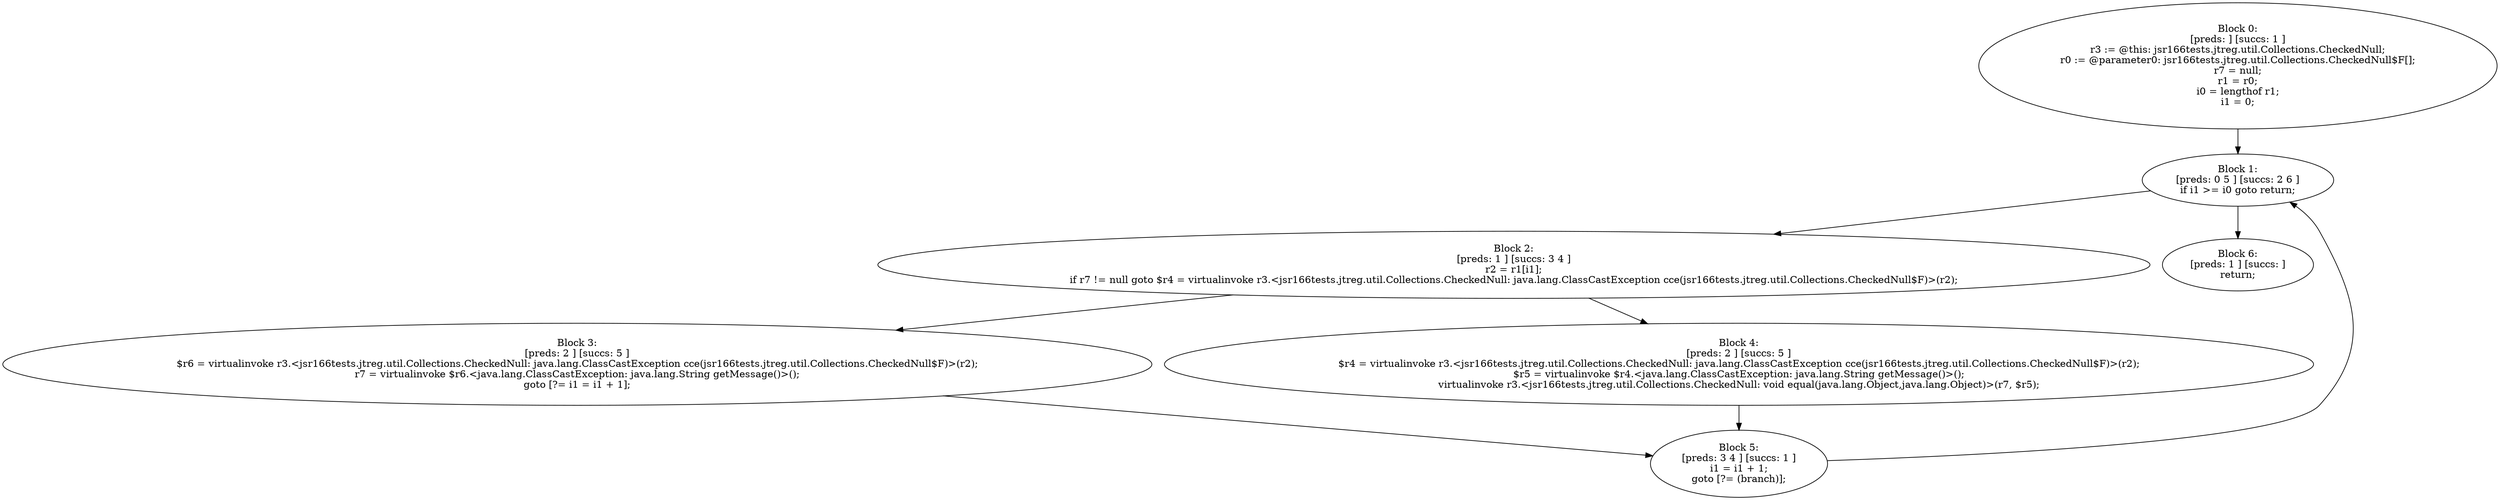 digraph "unitGraph" {
    "Block 0:
[preds: ] [succs: 1 ]
r3 := @this: jsr166tests.jtreg.util.Collections.CheckedNull;
r0 := @parameter0: jsr166tests.jtreg.util.Collections.CheckedNull$F[];
r7 = null;
r1 = r0;
i0 = lengthof r1;
i1 = 0;
"
    "Block 1:
[preds: 0 5 ] [succs: 2 6 ]
if i1 >= i0 goto return;
"
    "Block 2:
[preds: 1 ] [succs: 3 4 ]
r2 = r1[i1];
if r7 != null goto $r4 = virtualinvoke r3.<jsr166tests.jtreg.util.Collections.CheckedNull: java.lang.ClassCastException cce(jsr166tests.jtreg.util.Collections.CheckedNull$F)>(r2);
"
    "Block 3:
[preds: 2 ] [succs: 5 ]
$r6 = virtualinvoke r3.<jsr166tests.jtreg.util.Collections.CheckedNull: java.lang.ClassCastException cce(jsr166tests.jtreg.util.Collections.CheckedNull$F)>(r2);
r7 = virtualinvoke $r6.<java.lang.ClassCastException: java.lang.String getMessage()>();
goto [?= i1 = i1 + 1];
"
    "Block 4:
[preds: 2 ] [succs: 5 ]
$r4 = virtualinvoke r3.<jsr166tests.jtreg.util.Collections.CheckedNull: java.lang.ClassCastException cce(jsr166tests.jtreg.util.Collections.CheckedNull$F)>(r2);
$r5 = virtualinvoke $r4.<java.lang.ClassCastException: java.lang.String getMessage()>();
virtualinvoke r3.<jsr166tests.jtreg.util.Collections.CheckedNull: void equal(java.lang.Object,java.lang.Object)>(r7, $r5);
"
    "Block 5:
[preds: 3 4 ] [succs: 1 ]
i1 = i1 + 1;
goto [?= (branch)];
"
    "Block 6:
[preds: 1 ] [succs: ]
return;
"
    "Block 0:
[preds: ] [succs: 1 ]
r3 := @this: jsr166tests.jtreg.util.Collections.CheckedNull;
r0 := @parameter0: jsr166tests.jtreg.util.Collections.CheckedNull$F[];
r7 = null;
r1 = r0;
i0 = lengthof r1;
i1 = 0;
"->"Block 1:
[preds: 0 5 ] [succs: 2 6 ]
if i1 >= i0 goto return;
";
    "Block 1:
[preds: 0 5 ] [succs: 2 6 ]
if i1 >= i0 goto return;
"->"Block 2:
[preds: 1 ] [succs: 3 4 ]
r2 = r1[i1];
if r7 != null goto $r4 = virtualinvoke r3.<jsr166tests.jtreg.util.Collections.CheckedNull: java.lang.ClassCastException cce(jsr166tests.jtreg.util.Collections.CheckedNull$F)>(r2);
";
    "Block 1:
[preds: 0 5 ] [succs: 2 6 ]
if i1 >= i0 goto return;
"->"Block 6:
[preds: 1 ] [succs: ]
return;
";
    "Block 2:
[preds: 1 ] [succs: 3 4 ]
r2 = r1[i1];
if r7 != null goto $r4 = virtualinvoke r3.<jsr166tests.jtreg.util.Collections.CheckedNull: java.lang.ClassCastException cce(jsr166tests.jtreg.util.Collections.CheckedNull$F)>(r2);
"->"Block 3:
[preds: 2 ] [succs: 5 ]
$r6 = virtualinvoke r3.<jsr166tests.jtreg.util.Collections.CheckedNull: java.lang.ClassCastException cce(jsr166tests.jtreg.util.Collections.CheckedNull$F)>(r2);
r7 = virtualinvoke $r6.<java.lang.ClassCastException: java.lang.String getMessage()>();
goto [?= i1 = i1 + 1];
";
    "Block 2:
[preds: 1 ] [succs: 3 4 ]
r2 = r1[i1];
if r7 != null goto $r4 = virtualinvoke r3.<jsr166tests.jtreg.util.Collections.CheckedNull: java.lang.ClassCastException cce(jsr166tests.jtreg.util.Collections.CheckedNull$F)>(r2);
"->"Block 4:
[preds: 2 ] [succs: 5 ]
$r4 = virtualinvoke r3.<jsr166tests.jtreg.util.Collections.CheckedNull: java.lang.ClassCastException cce(jsr166tests.jtreg.util.Collections.CheckedNull$F)>(r2);
$r5 = virtualinvoke $r4.<java.lang.ClassCastException: java.lang.String getMessage()>();
virtualinvoke r3.<jsr166tests.jtreg.util.Collections.CheckedNull: void equal(java.lang.Object,java.lang.Object)>(r7, $r5);
";
    "Block 3:
[preds: 2 ] [succs: 5 ]
$r6 = virtualinvoke r3.<jsr166tests.jtreg.util.Collections.CheckedNull: java.lang.ClassCastException cce(jsr166tests.jtreg.util.Collections.CheckedNull$F)>(r2);
r7 = virtualinvoke $r6.<java.lang.ClassCastException: java.lang.String getMessage()>();
goto [?= i1 = i1 + 1];
"->"Block 5:
[preds: 3 4 ] [succs: 1 ]
i1 = i1 + 1;
goto [?= (branch)];
";
    "Block 4:
[preds: 2 ] [succs: 5 ]
$r4 = virtualinvoke r3.<jsr166tests.jtreg.util.Collections.CheckedNull: java.lang.ClassCastException cce(jsr166tests.jtreg.util.Collections.CheckedNull$F)>(r2);
$r5 = virtualinvoke $r4.<java.lang.ClassCastException: java.lang.String getMessage()>();
virtualinvoke r3.<jsr166tests.jtreg.util.Collections.CheckedNull: void equal(java.lang.Object,java.lang.Object)>(r7, $r5);
"->"Block 5:
[preds: 3 4 ] [succs: 1 ]
i1 = i1 + 1;
goto [?= (branch)];
";
    "Block 5:
[preds: 3 4 ] [succs: 1 ]
i1 = i1 + 1;
goto [?= (branch)];
"->"Block 1:
[preds: 0 5 ] [succs: 2 6 ]
if i1 >= i0 goto return;
";
}
